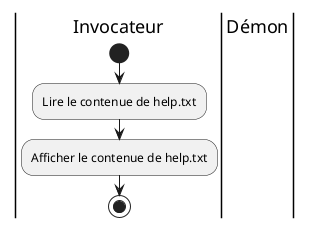 @startuml

|Invocateur|
start
:Lire le contenue de help.txt;
:Afficher le contenue de help.txt;
stop
|Démon|
@enduml